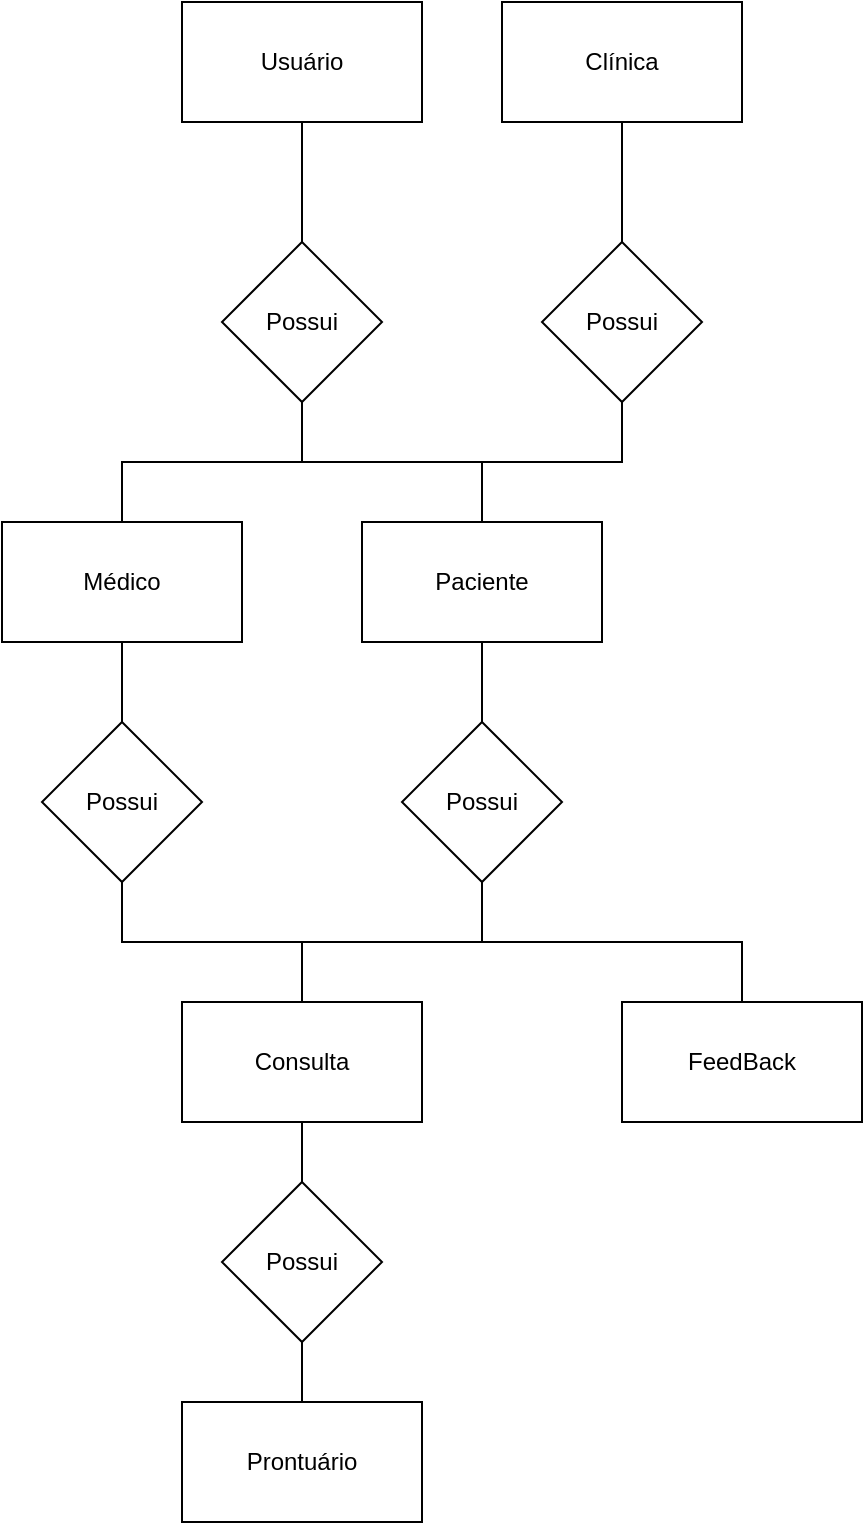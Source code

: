 <mxfile version="21.6.8" type="github">
  <diagram name="Página-1" id="cJnnzq9m_cOeXPhh8A8Y">
    <mxGraphModel dx="1441" dy="830" grid="1" gridSize="10" guides="1" tooltips="1" connect="1" arrows="1" fold="1" page="1" pageScale="1" pageWidth="827" pageHeight="1169" math="0" shadow="0">
      <root>
        <mxCell id="0" />
        <mxCell id="1" parent="0" />
        <mxCell id="asfIB6_G812ThX11v_aW-40" style="edgeStyle=orthogonalEdgeStyle;rounded=0;orthogonalLoop=1;jettySize=auto;html=1;entryX=0.5;entryY=0;entryDx=0;entryDy=0;endArrow=none;endFill=0;" edge="1" parent="1" source="asfIB6_G812ThX11v_aW-2" target="asfIB6_G812ThX11v_aW-32">
          <mxGeometry relative="1" as="geometry" />
        </mxCell>
        <mxCell id="asfIB6_G812ThX11v_aW-2" value="Usuário" style="rounded=0;whiteSpace=wrap;html=1;" vertex="1" parent="1">
          <mxGeometry x="430" y="400" width="120" height="60" as="geometry" />
        </mxCell>
        <mxCell id="asfIB6_G812ThX11v_aW-60" style="edgeStyle=orthogonalEdgeStyle;rounded=0;orthogonalLoop=1;jettySize=auto;html=1;endArrow=none;endFill=0;" edge="1" parent="1" source="asfIB6_G812ThX11v_aW-3" target="asfIB6_G812ThX11v_aW-58">
          <mxGeometry relative="1" as="geometry" />
        </mxCell>
        <mxCell id="asfIB6_G812ThX11v_aW-3" value="Consulta" style="rounded=0;whiteSpace=wrap;html=1;" vertex="1" parent="1">
          <mxGeometry x="430" y="900" width="120" height="60" as="geometry" />
        </mxCell>
        <mxCell id="asfIB6_G812ThX11v_aW-46" style="edgeStyle=orthogonalEdgeStyle;rounded=0;orthogonalLoop=1;jettySize=auto;html=1;entryX=0.5;entryY=0;entryDx=0;entryDy=0;endArrow=none;endFill=0;" edge="1" parent="1" source="asfIB6_G812ThX11v_aW-5" target="asfIB6_G812ThX11v_aW-45">
          <mxGeometry relative="1" as="geometry" />
        </mxCell>
        <mxCell id="asfIB6_G812ThX11v_aW-5" value="Clínica" style="rounded=0;whiteSpace=wrap;html=1;" vertex="1" parent="1">
          <mxGeometry x="590" y="400" width="120" height="60" as="geometry" />
        </mxCell>
        <mxCell id="asfIB6_G812ThX11v_aW-59" style="edgeStyle=orthogonalEdgeStyle;rounded=0;orthogonalLoop=1;jettySize=auto;html=1;entryX=0.5;entryY=1;entryDx=0;entryDy=0;endArrow=none;endFill=0;" edge="1" parent="1" source="asfIB6_G812ThX11v_aW-23" target="asfIB6_G812ThX11v_aW-58">
          <mxGeometry relative="1" as="geometry" />
        </mxCell>
        <mxCell id="asfIB6_G812ThX11v_aW-23" value="Prontuário" style="rounded=0;whiteSpace=wrap;html=1;" vertex="1" parent="1">
          <mxGeometry x="430" y="1100" width="120" height="60" as="geometry" />
        </mxCell>
        <mxCell id="asfIB6_G812ThX11v_aW-55" style="edgeStyle=orthogonalEdgeStyle;rounded=0;orthogonalLoop=1;jettySize=auto;html=1;entryX=0.5;entryY=0;entryDx=0;entryDy=0;endArrow=none;endFill=0;" edge="1" parent="1" source="asfIB6_G812ThX11v_aW-24" target="asfIB6_G812ThX11v_aW-52">
          <mxGeometry relative="1" as="geometry" />
        </mxCell>
        <mxCell id="asfIB6_G812ThX11v_aW-24" value="Médico" style="rounded=0;whiteSpace=wrap;html=1;" vertex="1" parent="1">
          <mxGeometry x="340" y="660" width="120" height="60" as="geometry" />
        </mxCell>
        <mxCell id="asfIB6_G812ThX11v_aW-49" style="edgeStyle=orthogonalEdgeStyle;rounded=0;orthogonalLoop=1;jettySize=auto;html=1;entryX=0.5;entryY=0;entryDx=0;entryDy=0;endArrow=none;endFill=0;" edge="1" parent="1" source="asfIB6_G812ThX11v_aW-30" target="asfIB6_G812ThX11v_aW-48">
          <mxGeometry relative="1" as="geometry" />
        </mxCell>
        <mxCell id="asfIB6_G812ThX11v_aW-30" value="Paciente" style="rounded=0;whiteSpace=wrap;html=1;" vertex="1" parent="1">
          <mxGeometry x="520" y="660" width="120" height="60" as="geometry" />
        </mxCell>
        <mxCell id="asfIB6_G812ThX11v_aW-42" style="edgeStyle=orthogonalEdgeStyle;rounded=0;orthogonalLoop=1;jettySize=auto;html=1;entryX=0.5;entryY=0;entryDx=0;entryDy=0;endArrow=none;endFill=0;" edge="1" parent="1" source="asfIB6_G812ThX11v_aW-32" target="asfIB6_G812ThX11v_aW-24">
          <mxGeometry relative="1" as="geometry" />
        </mxCell>
        <mxCell id="asfIB6_G812ThX11v_aW-43" style="edgeStyle=orthogonalEdgeStyle;rounded=0;orthogonalLoop=1;jettySize=auto;html=1;endArrow=none;endFill=0;" edge="1" parent="1" source="asfIB6_G812ThX11v_aW-32" target="asfIB6_G812ThX11v_aW-30">
          <mxGeometry relative="1" as="geometry" />
        </mxCell>
        <mxCell id="asfIB6_G812ThX11v_aW-32" value="Possui" style="rhombus;whiteSpace=wrap;html=1;" vertex="1" parent="1">
          <mxGeometry x="450" y="520" width="80" height="80" as="geometry" />
        </mxCell>
        <mxCell id="asfIB6_G812ThX11v_aW-50" style="edgeStyle=orthogonalEdgeStyle;rounded=0;orthogonalLoop=1;jettySize=auto;html=1;entryX=0.5;entryY=1;entryDx=0;entryDy=0;endArrow=none;endFill=0;" edge="1" parent="1" source="asfIB6_G812ThX11v_aW-34" target="asfIB6_G812ThX11v_aW-48">
          <mxGeometry relative="1" as="geometry">
            <Array as="points">
              <mxPoint x="710" y="870" />
              <mxPoint x="580" y="870" />
            </Array>
          </mxGeometry>
        </mxCell>
        <mxCell id="asfIB6_G812ThX11v_aW-34" value="FeedBack" style="rounded=0;whiteSpace=wrap;html=1;" vertex="1" parent="1">
          <mxGeometry x="650" y="900" width="120" height="60" as="geometry" />
        </mxCell>
        <mxCell id="asfIB6_G812ThX11v_aW-47" style="edgeStyle=orthogonalEdgeStyle;rounded=0;orthogonalLoop=1;jettySize=auto;html=1;entryX=0.5;entryY=0;entryDx=0;entryDy=0;endArrow=none;endFill=0;" edge="1" parent="1" source="asfIB6_G812ThX11v_aW-45" target="asfIB6_G812ThX11v_aW-30">
          <mxGeometry relative="1" as="geometry">
            <Array as="points">
              <mxPoint x="650" y="630" />
              <mxPoint x="580" y="630" />
            </Array>
          </mxGeometry>
        </mxCell>
        <mxCell id="asfIB6_G812ThX11v_aW-45" value="Possui" style="rhombus;whiteSpace=wrap;html=1;" vertex="1" parent="1">
          <mxGeometry x="610" y="520" width="80" height="80" as="geometry" />
        </mxCell>
        <mxCell id="asfIB6_G812ThX11v_aW-57" style="edgeStyle=orthogonalEdgeStyle;rounded=0;orthogonalLoop=1;jettySize=auto;html=1;entryX=0.5;entryY=0;entryDx=0;entryDy=0;endArrow=none;endFill=0;" edge="1" parent="1" source="asfIB6_G812ThX11v_aW-48" target="asfIB6_G812ThX11v_aW-3">
          <mxGeometry relative="1" as="geometry" />
        </mxCell>
        <mxCell id="asfIB6_G812ThX11v_aW-48" value="Possui" style="rhombus;whiteSpace=wrap;html=1;" vertex="1" parent="1">
          <mxGeometry x="540" y="760" width="80" height="80" as="geometry" />
        </mxCell>
        <mxCell id="asfIB6_G812ThX11v_aW-54" style="edgeStyle=orthogonalEdgeStyle;rounded=0;orthogonalLoop=1;jettySize=auto;html=1;entryX=0.5;entryY=0;entryDx=0;entryDy=0;endArrow=none;endFill=0;" edge="1" parent="1" source="asfIB6_G812ThX11v_aW-52" target="asfIB6_G812ThX11v_aW-3">
          <mxGeometry relative="1" as="geometry" />
        </mxCell>
        <mxCell id="asfIB6_G812ThX11v_aW-52" value="Possui" style="rhombus;whiteSpace=wrap;html=1;" vertex="1" parent="1">
          <mxGeometry x="360" y="760" width="80" height="80" as="geometry" />
        </mxCell>
        <mxCell id="asfIB6_G812ThX11v_aW-58" value="Possui" style="rhombus;whiteSpace=wrap;html=1;" vertex="1" parent="1">
          <mxGeometry x="450" y="990" width="80" height="80" as="geometry" />
        </mxCell>
      </root>
    </mxGraphModel>
  </diagram>
</mxfile>
